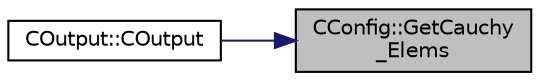 digraph "CConfig::GetCauchy_Elems"
{
 // LATEX_PDF_SIZE
  edge [fontname="Helvetica",fontsize="10",labelfontname="Helvetica",labelfontsize="10"];
  node [fontname="Helvetica",fontsize="10",shape=record];
  rankdir="RL";
  Node1 [label="CConfig::GetCauchy\l_Elems",height=0.2,width=0.4,color="black", fillcolor="grey75", style="filled", fontcolor="black",tooltip="Get the number of iterations that are considered in the Cauchy convergence criteria."];
  Node1 -> Node2 [dir="back",color="midnightblue",fontsize="10",style="solid",fontname="Helvetica"];
  Node2 [label="COutput::COutput",height=0.2,width=0.4,color="black", fillcolor="white", style="filled",URL="$classCOutput.html#aaa7c40fcaab595257d7809cd4bec617b",tooltip="Constructor of the class."];
}
